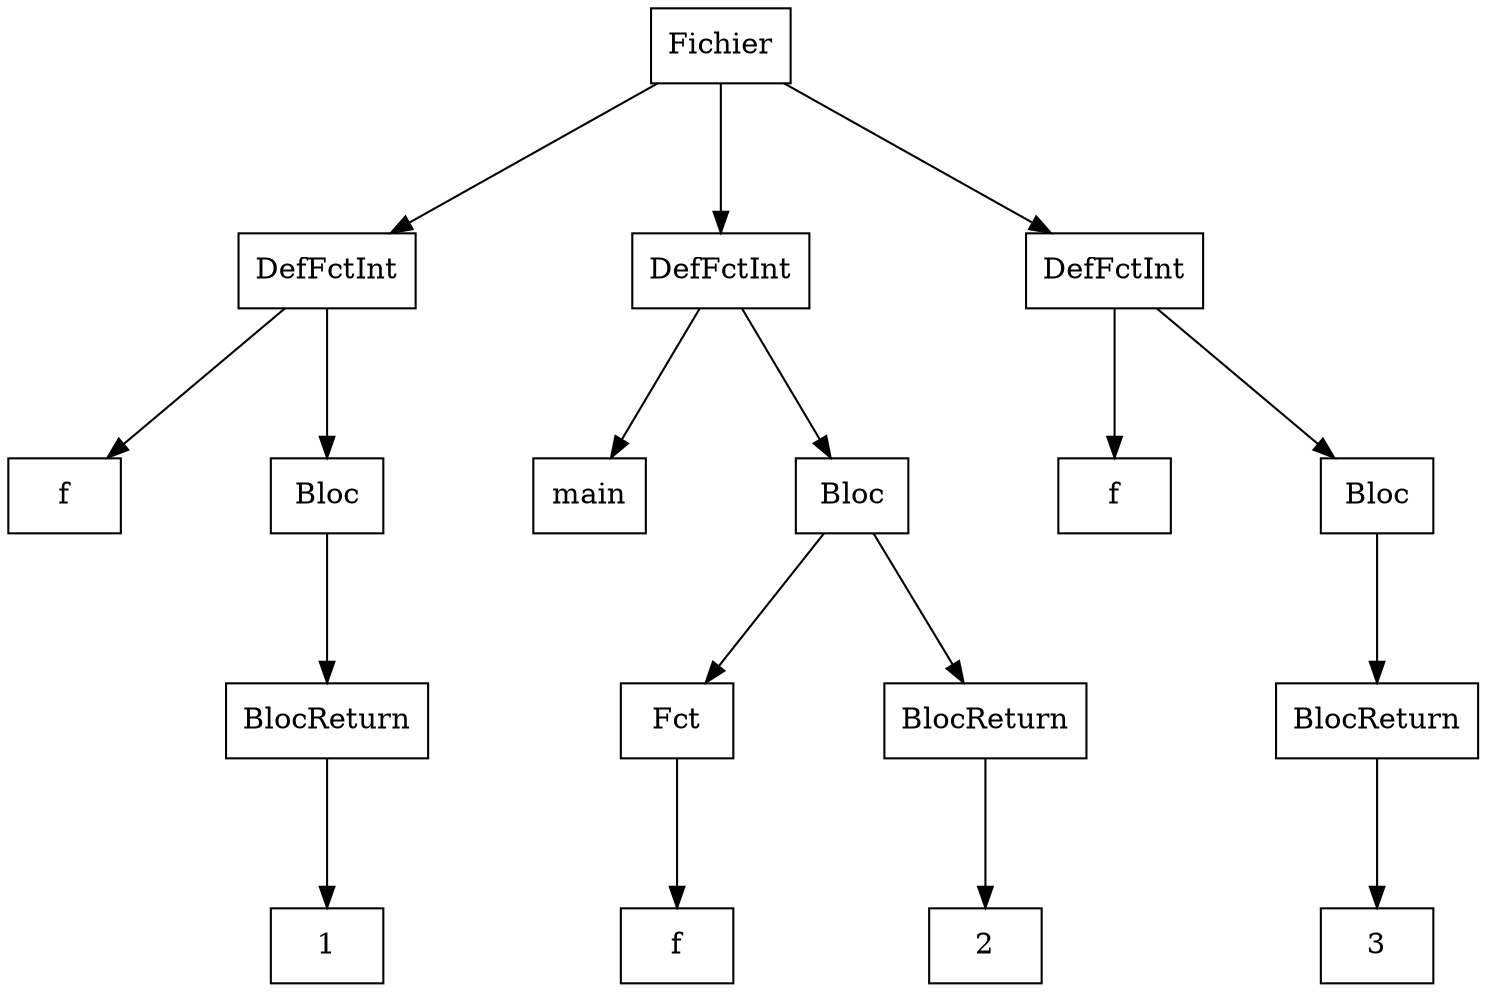 digraph "ast"{

	nodesep=1;
	ranksep=1;

	N0 [label="Fichier", shape="box"];
	N1 [label="DefFctInt", shape="box"];
	N2 [label="f", shape="box"];
	N3 [label="Bloc", shape="box"];
	N4 [label="BlocReturn", shape="box"];
	N5 [label="1", shape="box"];
	N6 [label="DefFctInt", shape="box"];
	N7 [label="main", shape="box"];
	N8 [label="Bloc", shape="box"];
	N9 [label="Fct", shape="box"];
	N10 [label="f", shape="box"];
	N11 [label="BlocReturn", shape="box"];
	N12 [label="2", shape="box"];
	N13 [label="DefFctInt", shape="box"];
	N14 [label="f", shape="box"];
	N15 [label="Bloc", shape="box"];
	N16 [label="BlocReturn", shape="box"];
	N17 [label="3", shape="box"];

	N1 -> N2; 
	N4 -> N5; 
	N3 -> N4; 
	N1 -> N3; 
	N0 -> N1; 
	N6 -> N7; 
	N9 -> N10; 
	N8 -> N9; 
	N11 -> N12; 
	N8 -> N11; 
	N6 -> N8; 
	N0 -> N6; 
	N13 -> N14; 
	N16 -> N17; 
	N15 -> N16; 
	N13 -> N15; 
	N0 -> N13; 
}
